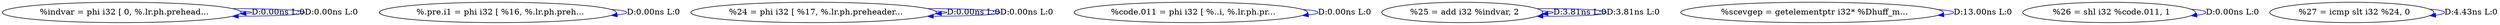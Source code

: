 digraph {
Node0x40d3930[label="  %indvar = phi i32 [ 0, %.lr.ph.prehead..."];
Node0x40d3930 -> Node0x40d3930[label="D:0.00ns L:0",color=blue];
Node0x40d3930 -> Node0x40d3930[label="D:0.00ns L:0",color=blue];
Node0x40d3a70[label="  %.pre.i1 = phi i32 [ %16, %.lr.ph.preh..."];
Node0x40d3a70 -> Node0x40d3a70[label="D:0.00ns L:0",color=blue];
Node0x40d3bb0[label="  %24 = phi i32 [ %17, %.lr.ph.preheader..."];
Node0x40d3bb0 -> Node0x40d3bb0[label="D:0.00ns L:0",color=blue];
Node0x40d3bb0 -> Node0x40d3bb0[label="D:0.00ns L:0",color=blue];
Node0x40d3cf0[label="  %code.011 = phi i32 [ %..i, %.lr.ph.pr..."];
Node0x40d3cf0 -> Node0x40d3cf0[label="D:0.00ns L:0",color=blue];
Node0x40d3e30[label="  %25 = add i32 %indvar, 2"];
Node0x40d3e30 -> Node0x40d3e30[label="D:3.81ns L:0",color=blue];
Node0x40d3e30 -> Node0x40d3e30[label="D:3.81ns L:0",color=blue];
Node0x40d3f70[label="  %scevgep = getelementptr i32* %Dhuff_m..."];
Node0x40d3f70 -> Node0x40d3f70[label="D:13.00ns L:0",color=blue];
Node0x40d40b0[label="  %26 = shl i32 %code.011, 1"];
Node0x40d40b0 -> Node0x40d40b0[label="D:0.00ns L:0",color=blue];
Node0x40d41f0[label="  %27 = icmp slt i32 %24, 0"];
Node0x40d41f0 -> Node0x40d41f0[label="D:4.43ns L:0",color=blue];
}
